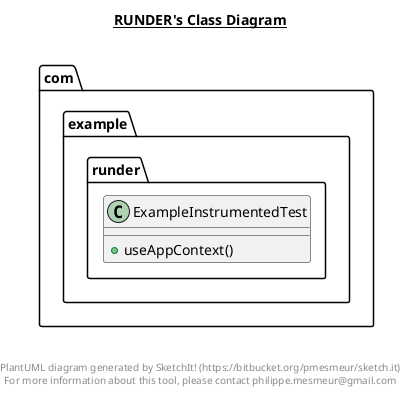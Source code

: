 @startuml

title __RUNDER's Class Diagram__\n

  namespace com.example.runder {
    class com.example.runder.ExampleInstrumentedTest {
        + useAppContext()
    }
  }
  



right footer


PlantUML diagram generated by SketchIt! (https://bitbucket.org/pmesmeur/sketch.it)
For more information about this tool, please contact philippe.mesmeur@gmail.com
endfooter

@enduml
